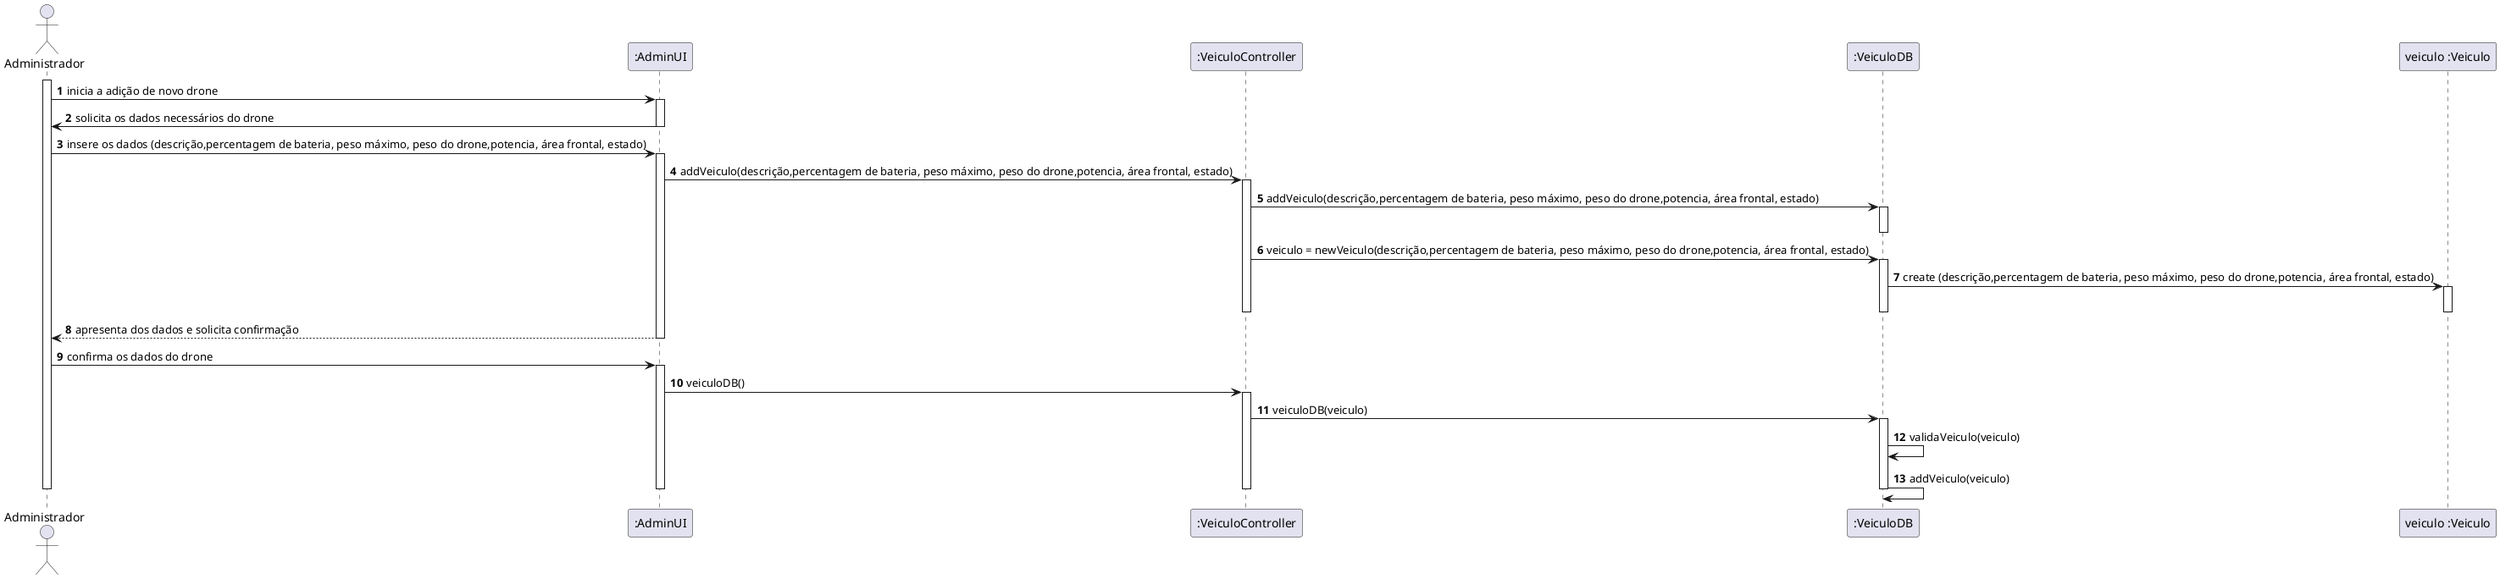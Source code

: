 @startuml
autonumber

actor "Administrador" as ADMIN

participant ":AdminUI" as UI
participant ":VeiculoController" as CTRL
participant ":VeiculoDB" as DRDB
participant "veiculo :Veiculo" as DRON
activate ADMIN
ADMIN -> UI : inicia a adição de novo drone
activate UI
UI -> ADMIN : solicita os dados necessários do drone
deactivate UI
ADMIN -> UI : insere os dados (descrição,percentagem de bateria, peso máximo, peso do drone,potencia, área frontal, estado)
activate UI
UI -> CTRL : addVeiculo(descrição,percentagem de bateria, peso máximo, peso do drone,potencia, área frontal, estado)
activate CTRL
CTRL -> DRDB : addVeiculo(descrição,percentagem de bateria, peso máximo, peso do drone,potencia, área frontal, estado)
activate DRDB
deactivate DRDB
CTRL -> DRDB : veiculo = newVeiculo(descrição,percentagem de bateria, peso máximo, peso do drone,potencia, área frontal, estado)
activate DRDB
DRDB -> DRON : create (descrição,percentagem de bateria, peso máximo, peso do drone,potencia, área frontal, estado)
activate DRON
deactivate DRON
deactivate DRDB
deactivate CTRL
  
UI --> ADMIN : apresenta dos dados e solicita confirmação
deactivate UI

ADMIN -> UI : confirma os dados do drone
activate UI 
UI -> CTRL : veiculoDB()
activate CTRL
CTRL -> DRDB : veiculoDB(veiculo)
activate DRDB
DRDB -> DRDB : validaVeiculo(veiculo)
DRDB -> DRDB : addVeiculo(veiculo)
deactivate DRDB
deactivate CTRL
deactivate UI
deactivate ADMIN

@enduml




